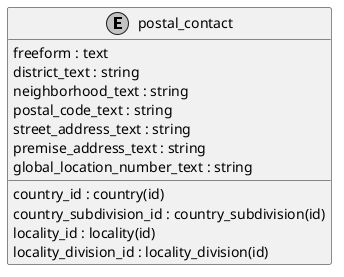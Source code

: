 @startuml uml
skinparam monochrome true

entity postal_contact {
  freeform : text
  country_id : country(id)
  country_subdivision_id : country_subdivision(id)
  district_text : string
  locality_id : locality(id)
  locality_division_id : locality_division(id)
  neighborhood_text : string
  postal_code_text : string
  street_address_text : string
  premise_address_text : string
  global_location_number_text : string
}

@enduml
